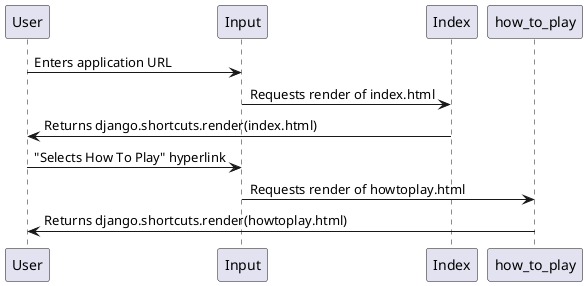 @startuml
User -> Input: Enters application URL
Input -> Index: Requests render of index.html
Index -> User: Returns django.shortcuts.render(index.html)
User -> Input: "Selects How To Play" hyperlink
Input ->how_to_play: Requests render of howtoplay.html
how_to_play -> User: Returns django.shortcuts.render(howtoplay.html)
@enduml